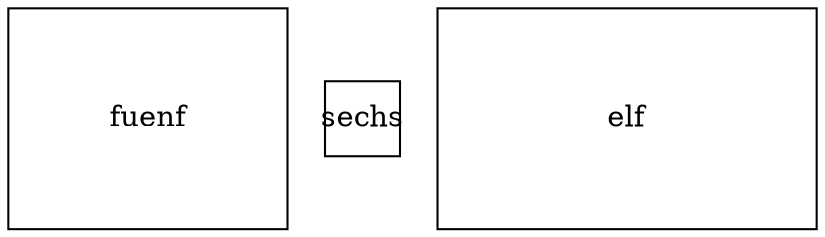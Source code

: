 digraph G {
fuenf[shape="rectangle" width="1.86111111111", 
								height="1.47222222222", fixedsize=true, 
								type="node"];
sechs[shape="rectangle" width="0.5", 
								height="0.5", fixedsize=true, 
								type="leaf"];
elf[shape="rectangle" width="2.52777777778", 
								height="1.47222222222", fixedsize=true, 
								type="node"];
}
